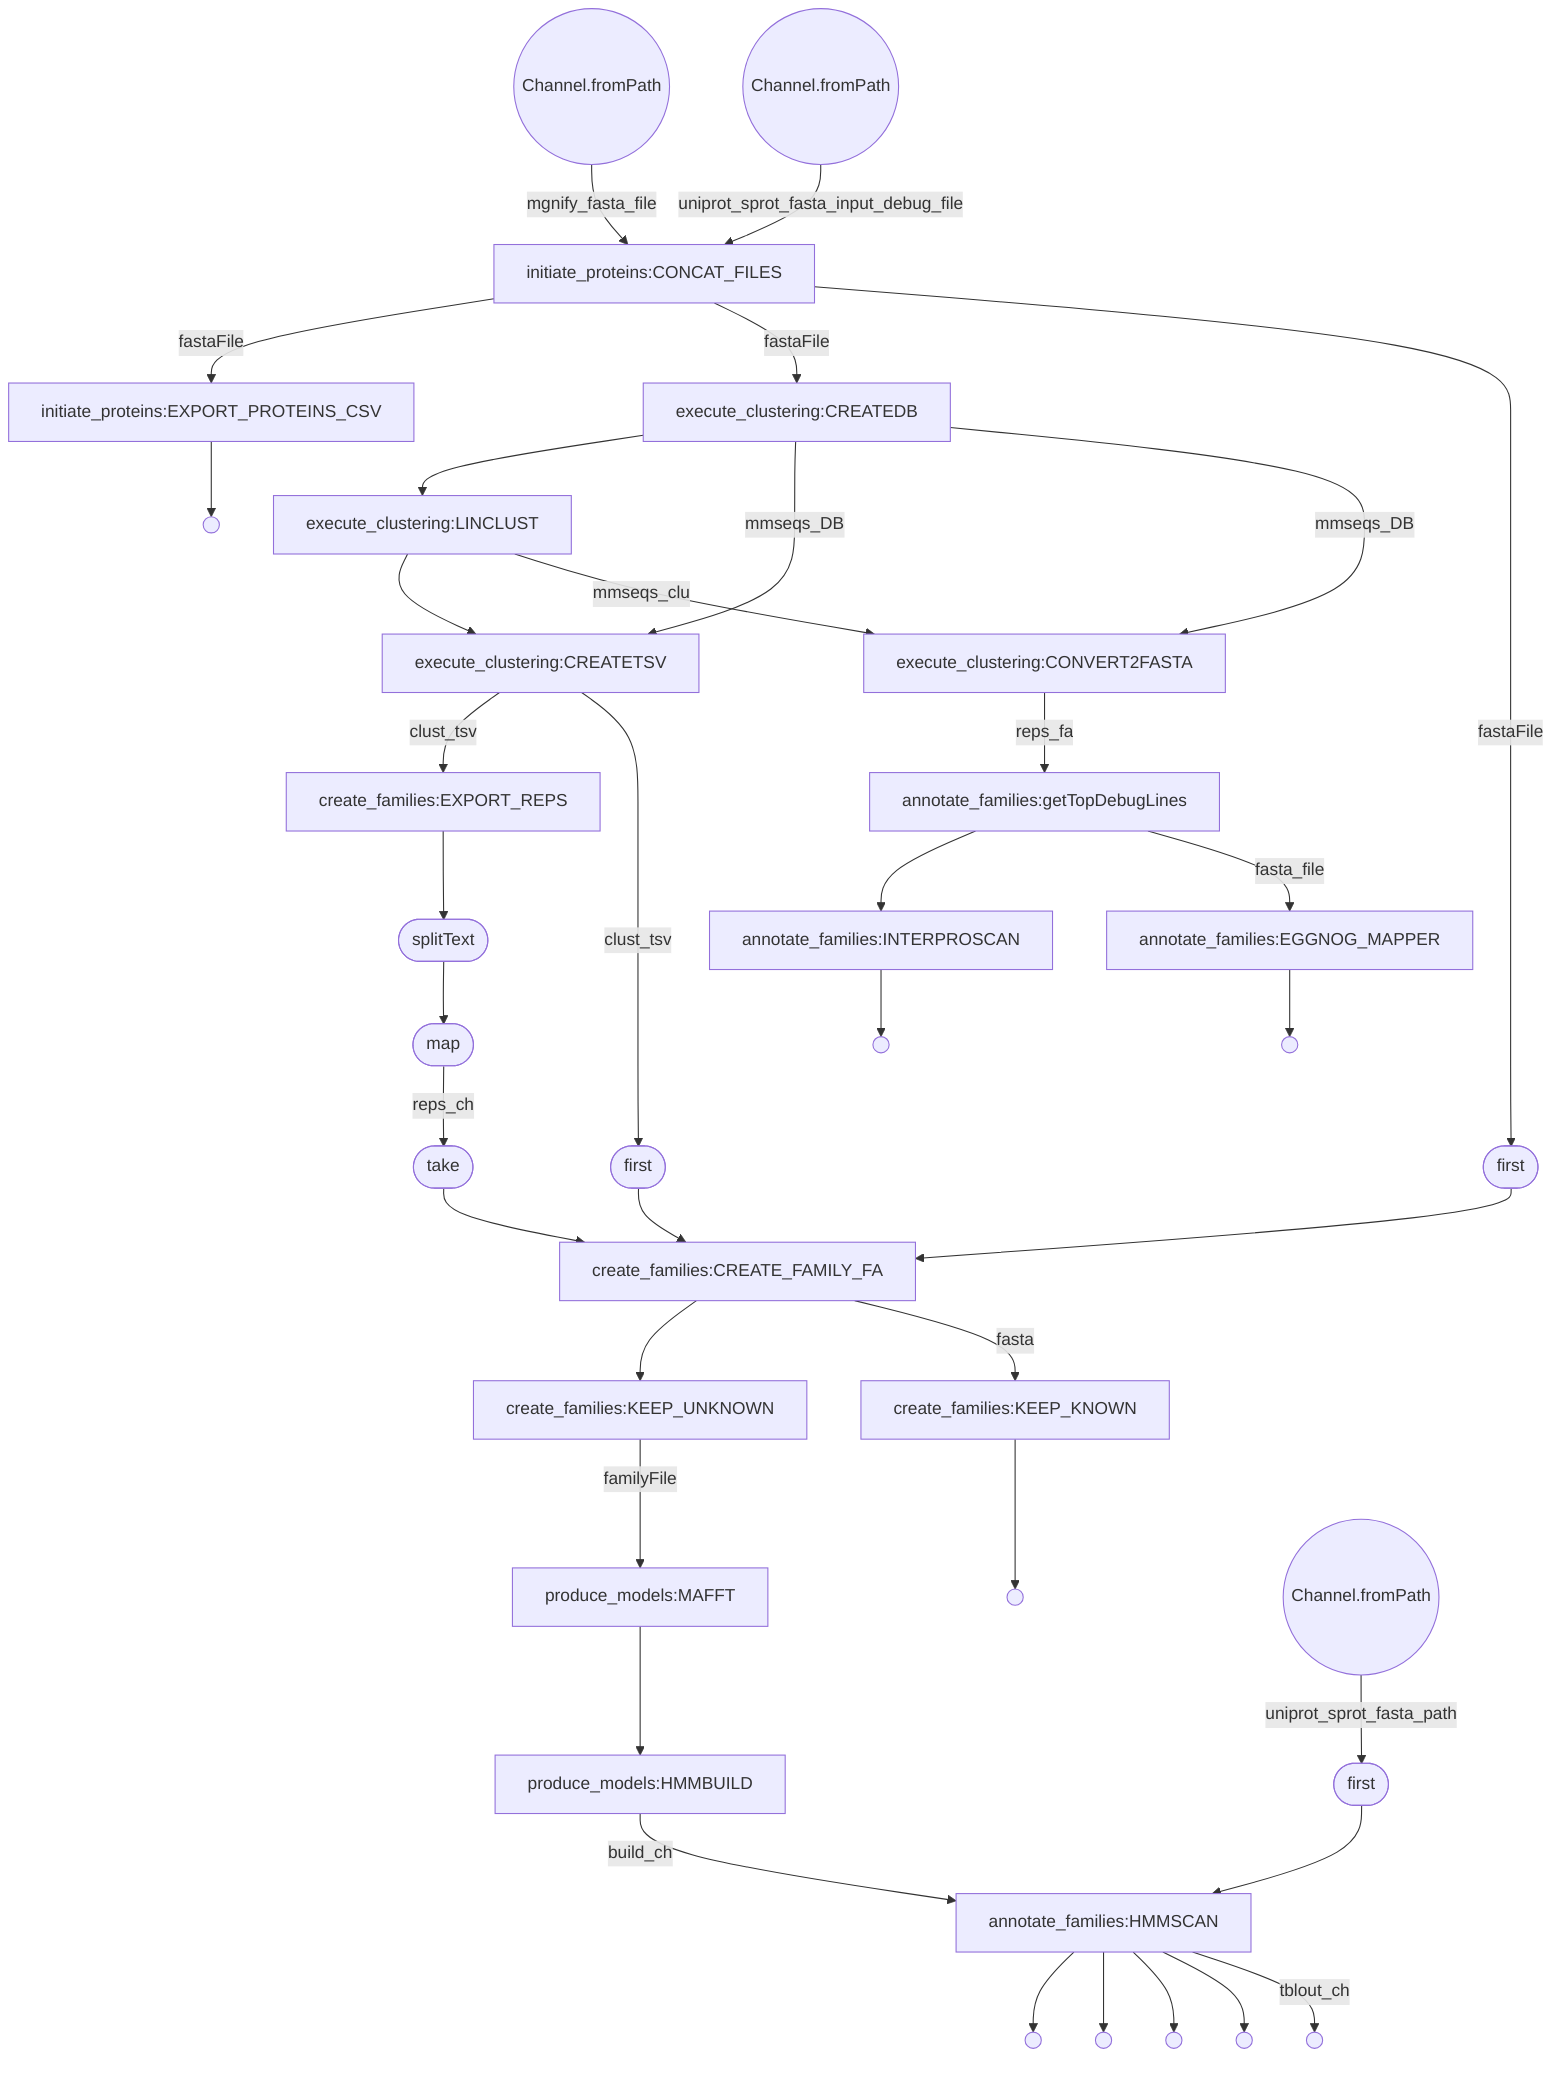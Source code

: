 flowchart TD
    p0((Channel.fromPath))
    p1((Channel.fromPath))
    p2[initiate_proteins:CONCAT_FILES]
    p3[initiate_proteins:EXPORT_PROTEINS_CSV]
    p4(( ))
    p5[execute_clustering:CREATEDB]
    p6[execute_clustering:LINCLUST]
    p7[execute_clustering:CREATETSV]
    p8[execute_clustering:CONVERT2FASTA]
    p9[create_families:EXPORT_REPS]
    p10([splitText])
    p11([map])
    p12([first])
    p13([first])
    p14([take])
    p15[create_families:CREATE_FAMILY_FA]
    p16[create_families:KEEP_UNKNOWN]
    p17[create_families:KEEP_KNOWN]
    p18(( ))
    p19[produce_models:MAFFT]
    p20[produce_models:HMMBUILD]
    p21((Channel.fromPath))
    p22[annotate_families:getTopDebugLines]
    p23[annotate_families:INTERPROSCAN]
    p24(( ))
    p25[annotate_families:EGGNOG_MAPPER]
    p26(( ))
    p27([first])
    p28[annotate_families:HMMSCAN]
    p29(( ))
    p30(( ))
    p31(( ))
    p32(( ))
    p33(( ))
    p0 -->|mgnify_fasta_file| p2
    p1 -->|uniprot_sprot_fasta_input_debug_file| p2
    p2 -->|fastaFile| p3
    p3 --> p4
    p2 -->|fastaFile| p5
    p5 --> p6
    p6 --> p7
    p5 -->|mmseqs_DB| p7
    p7 -->|clust_tsv| p9
    p5 -->|mmseqs_DB| p8
    p6 -->|mmseqs_clu| p8
    p8 -->|reps_fa| p22
    p9 --> p10
    p10 --> p11
    p11 -->|reps_ch| p14
    p7 -->|clust_tsv| p12
    p12 --> p15
    p2 -->|fastaFile| p13
    p13 --> p15
    p14 --> p15
    p15 --> p16
    p16 -->|familyFile| p19
    p15 -->|fasta| p17
    p17 --> p18
    p19 --> p20
    p20 -->|build_ch| p28
    p21 -->|uniprot_sprot_fasta_path| p27
    p22 --> p23
    p23 --> p24
    p22 -->|fasta_file| p25
    p25 --> p26
    p27 --> p28
    p28 --> p33
    p28 --> p32
    p28 --> p31
    p28 --> p30
    p28 -->|tblout_ch| p29